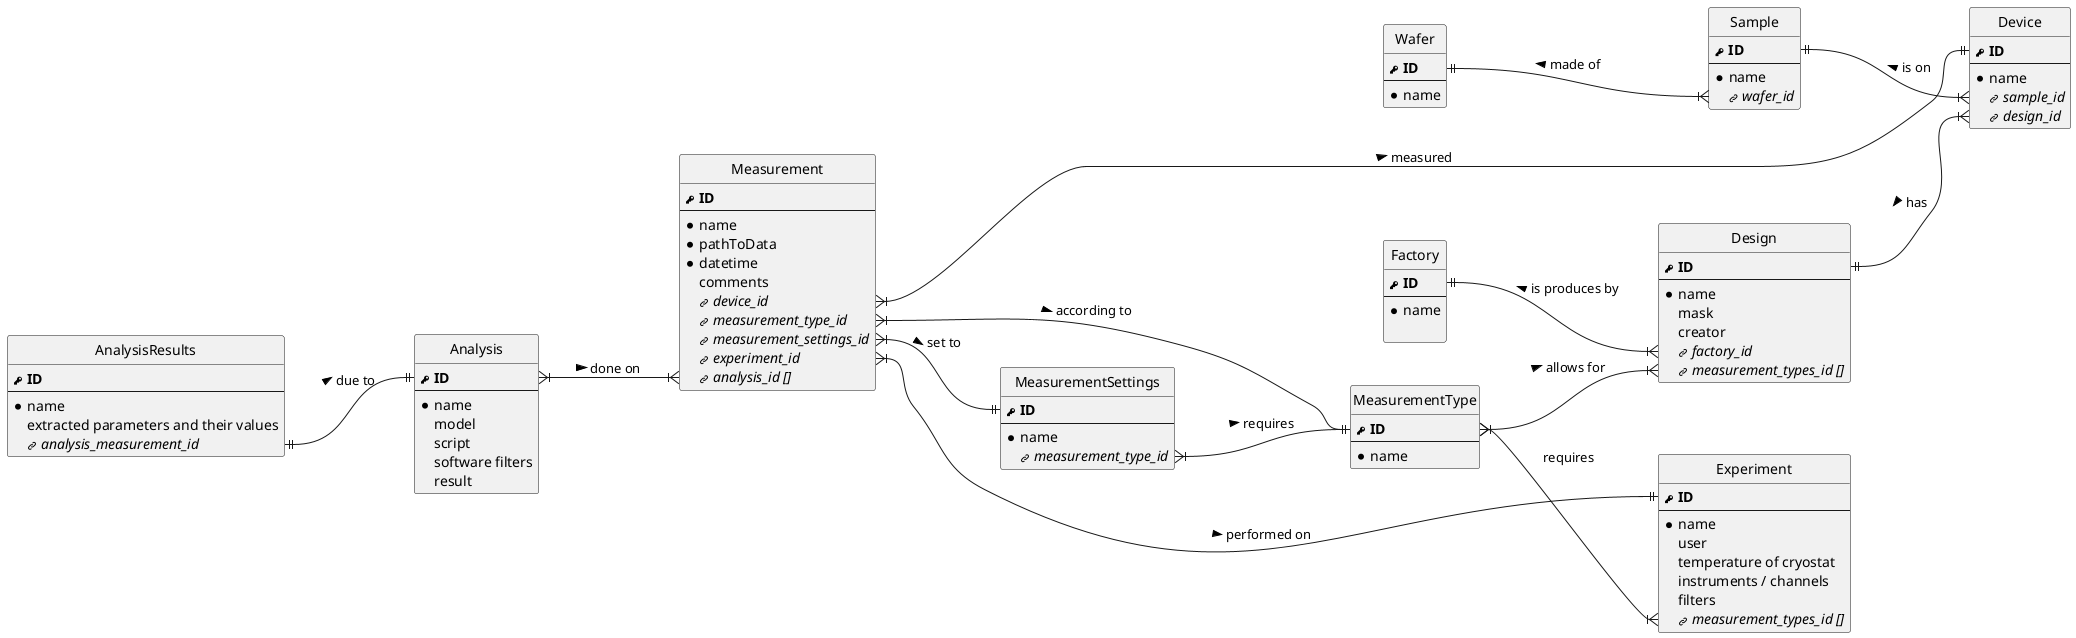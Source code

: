 @startuml

left to right direction
hide circle
'skinparam linetype ortho

!define PK <size:12><&key></size><b>
!define FK <size:12><&link-intact></size><i>

together {
    entity "Wafer" as wafer {
        PK ID
        --
        * name
    }

    entity "Sample" as sample {
        PK ID
        --
        * name
        FK wafer_id
    }

    entity "Device" as device {
        PK ID
        --
        * name
        FK sample_id
        FK design_id
    }
}

entity "Factory" as factory {
    PK ID
    --
    * name

}


entity "Design" as design {
    PK ID
    --
    * name
    mask
    creator
    FK factory_id
    FK measurement_types_id []
}

entity "Measurement" as meas {
    PK ID
    --
    * name
    * pathToData
    * datetime
    comments
    FK device_id
    FK measurement_type_id
    FK measurement_settings_id
    FK experiment_id
    FK analysis_id []
}

entity "Experiment" as exp {
    PK ID
    --
    * name
    user
    temperature of cryostat
    instruments / channels
    filters
    FK measurement_types_id []
}

together {
    entity "MeasurementSettings" as measSettings {
        PK ID
        --
        * name
        FK measurement_type_id
    }

    entity "MeasurementType" as measType {
        PK ID
        --
        * name
    }
}

together {
    entity "Analysis" as analysis {
        PK ID
        --
        * name
        model
        script
        software filters
        result
    }

    entity "AnalysisResults" as analysisResults {
        ' ID resulting from analysis method and measurement ID?
        PK ID
        --
        * name
        extracted parameters and their values
        FK analysis_measurement_id
    }
}

' Relationship symbols:

' Type	        Symbol
' Zero or One	|o--
' Exactly One	||--
' Zero or Many	}o--
' One or Many	}|--

wafer::ID ||--|{ sample::wafer_id : made of <
sample::ID ||--|{ device::sample_id : is on <
design::ID ||--|{ device::design_id : has <
factory::ID ||--|{ design::factory_id : is produces by <
measType::ID }|--|{ design::measurement_types_id : allows for >
' 1..m or m..n??
measType::ID  }|--|{ exp::measurement_types_id : requires
' really?
measSettings::measurement_type_id }|--|| measType::ID : requires >
meas::measurement_type_id }|--|| measType::ID : according to >
meas::measurement_settings_id }|--|| measSettings::ID : set to >
meas::device_id }|--|| device::ID : measured >
meas::experiment_id }|--|| exp::ID : performed on >
analysis::ID }|--|{ meas::analysis_id : done on >
analysisResults::analysis_measurement_id ||--|| analysis::ID : due to >
@enduml

